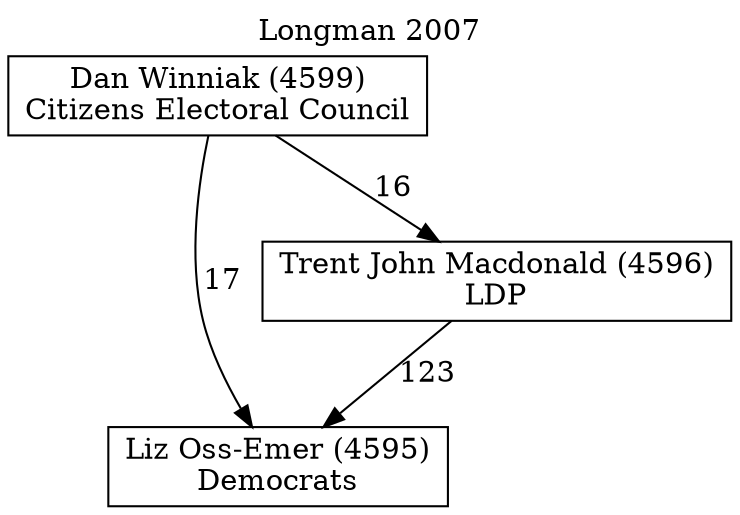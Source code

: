 // House preference flow
digraph "Liz Oss-Emer (4595)_Longman_2007" {
	graph [label="Longman 2007" labelloc=t mclimit=10]
	node [shape=box]
	"Liz Oss-Emer (4595)" [label="Liz Oss-Emer (4595)
Democrats"]
	"Trent John Macdonald (4596)" [label="Trent John Macdonald (4596)
LDP"]
	"Dan Winniak (4599)" [label="Dan Winniak (4599)
Citizens Electoral Council"]
	"Trent John Macdonald (4596)" -> "Liz Oss-Emer (4595)" [label=123]
	"Dan Winniak (4599)" -> "Trent John Macdonald (4596)" [label=16]
	"Dan Winniak (4599)" -> "Liz Oss-Emer (4595)" [label=17]
}
